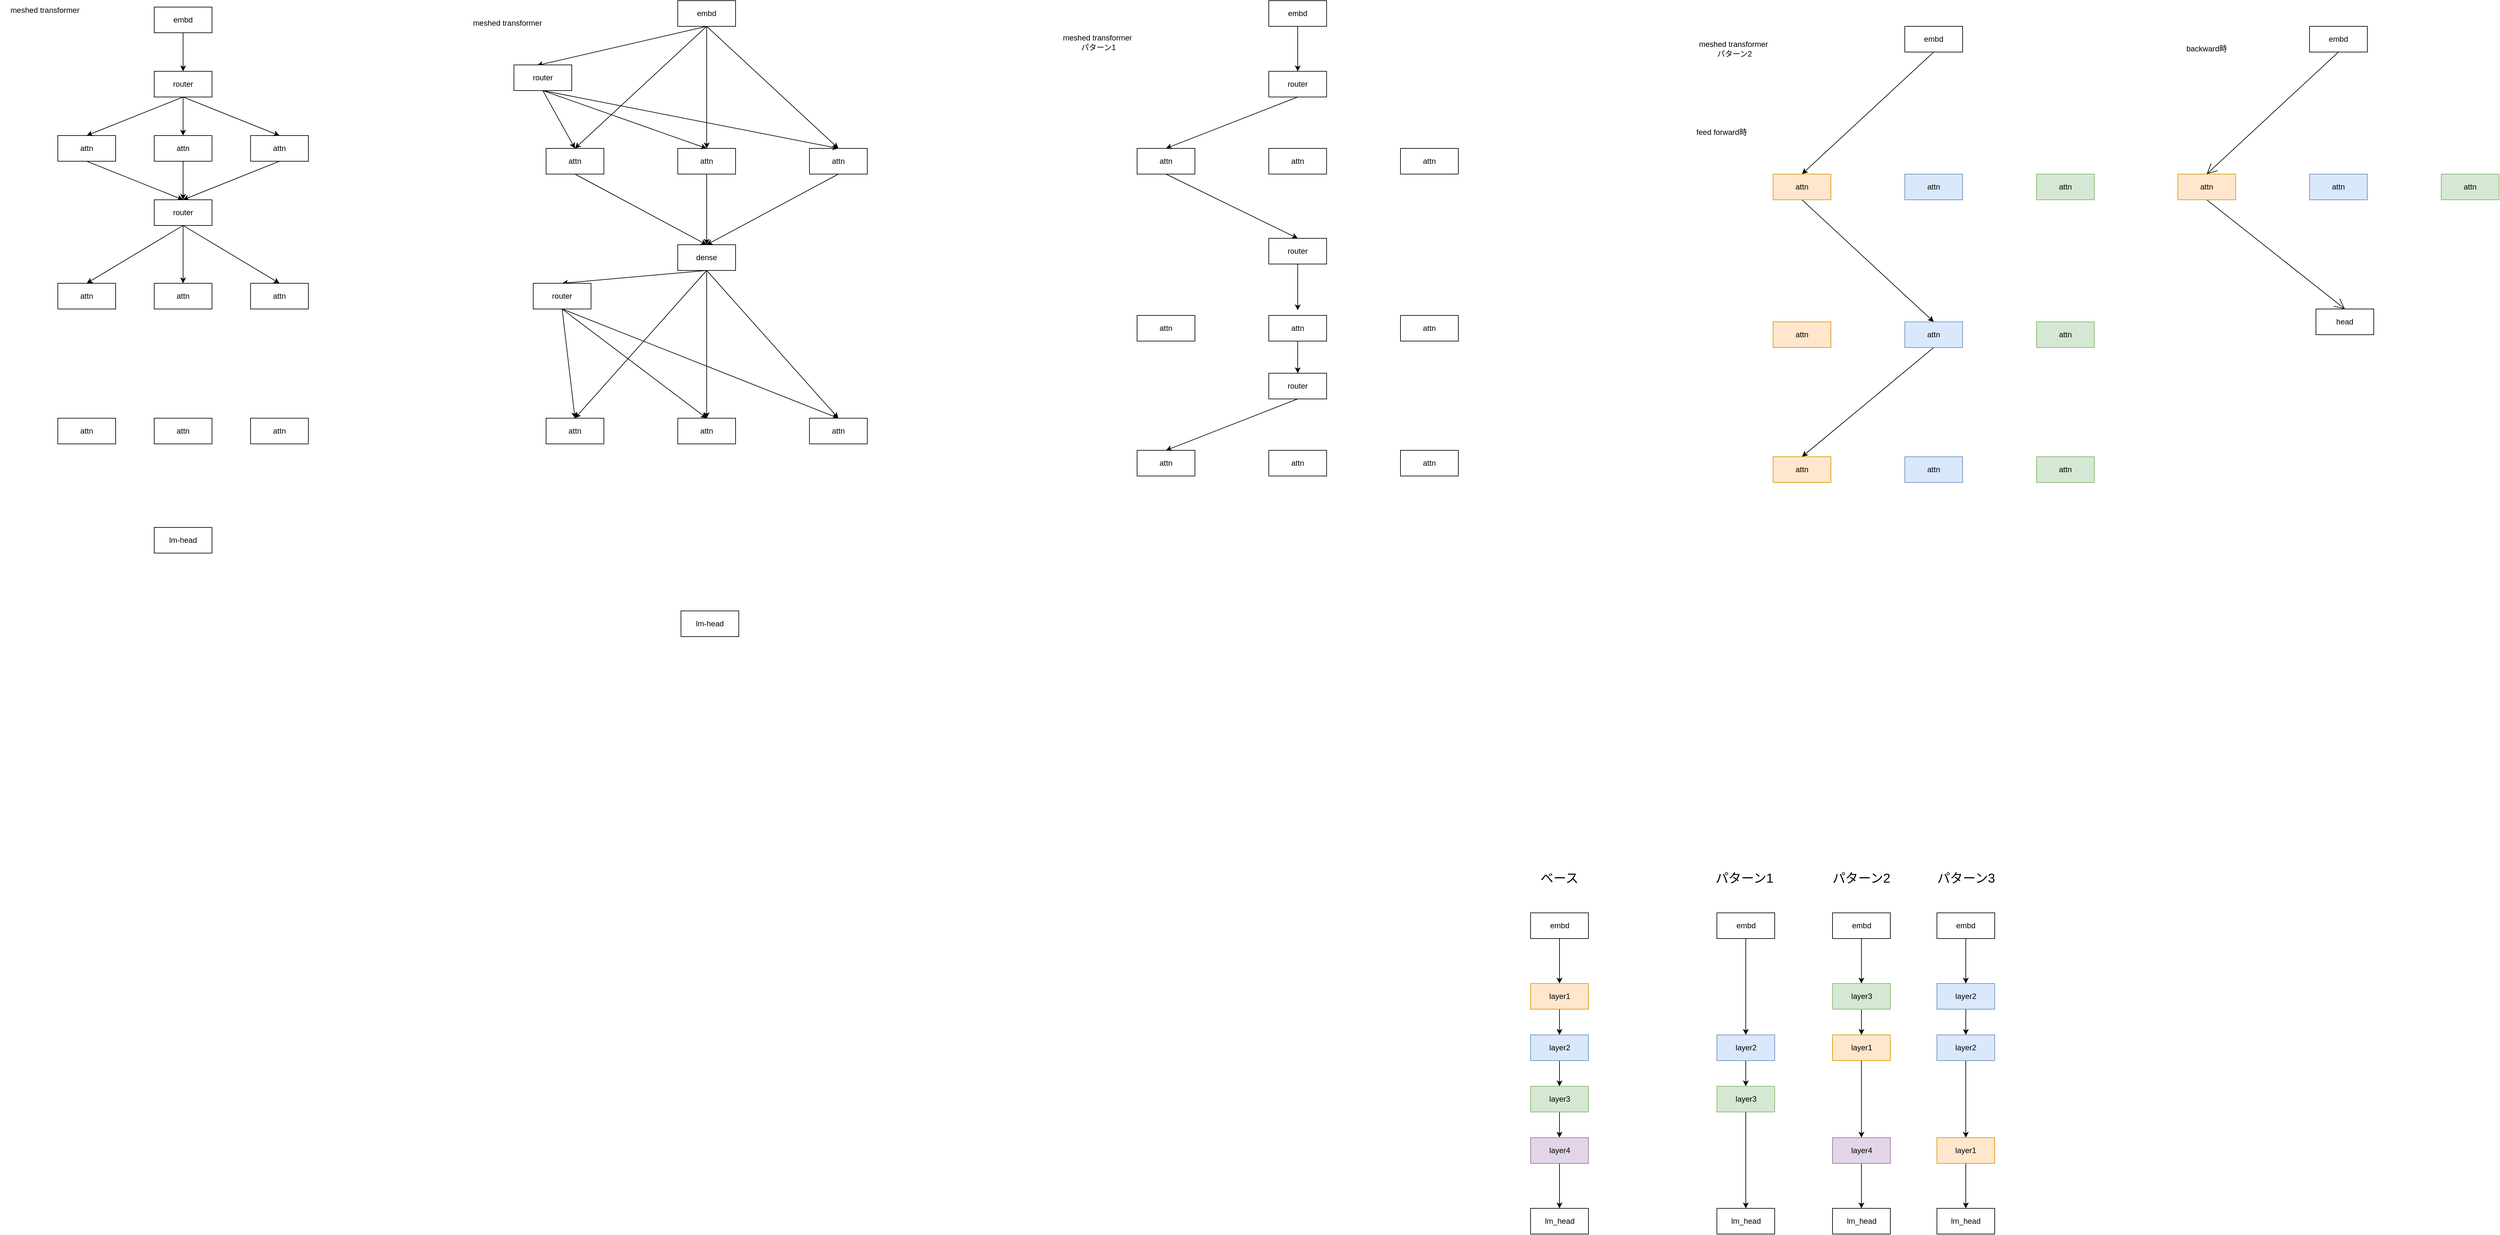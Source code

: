 <mxfile>
    <diagram id="iU8EBb2v8JjrTboUGUlX" name="Page-1">
        <mxGraphModel dx="957" dy="1025" grid="1" gridSize="10" guides="1" tooltips="1" connect="1" arrows="1" fold="1" page="1" pageScale="1" pageWidth="850" pageHeight="1100" math="0" shadow="0">
            <root>
                <mxCell id="0"/>
                <mxCell id="1" parent="0"/>
                <mxCell id="26" style="edgeStyle=none;html=1;exitX=0.5;exitY=1;exitDx=0;exitDy=0;entryX=0.5;entryY=0;entryDx=0;entryDy=0;" parent="1" source="2" target="24" edge="1">
                    <mxGeometry relative="1" as="geometry"/>
                </mxCell>
                <mxCell id="2" value="attn" style="rounded=0;whiteSpace=wrap;html=1;" parent="1" vertex="1">
                    <mxGeometry x="460" y="250" width="90" height="40" as="geometry"/>
                </mxCell>
                <mxCell id="25" style="edgeStyle=none;html=1;exitX=0.5;exitY=1;exitDx=0;exitDy=0;entryX=0.5;entryY=0;entryDx=0;entryDy=0;" parent="1" source="3" target="24" edge="1">
                    <mxGeometry relative="1" as="geometry"/>
                </mxCell>
                <mxCell id="3" value="attn" style="rounded=0;whiteSpace=wrap;html=1;" parent="1" vertex="1">
                    <mxGeometry x="310" y="250" width="90" height="40" as="geometry"/>
                </mxCell>
                <mxCell id="27" style="edgeStyle=none;html=1;exitX=0.5;exitY=1;exitDx=0;exitDy=0;entryX=0.5;entryY=0;entryDx=0;entryDy=0;" parent="1" source="4" target="24" edge="1">
                    <mxGeometry relative="1" as="geometry"/>
                </mxCell>
                <mxCell id="4" value="attn" style="rounded=0;whiteSpace=wrap;html=1;" parent="1" vertex="1">
                    <mxGeometry x="610" y="250" width="90" height="40" as="geometry"/>
                </mxCell>
                <mxCell id="5" value="attn" style="rounded=0;whiteSpace=wrap;html=1;" parent="1" vertex="1">
                    <mxGeometry x="460" y="480" width="90" height="40" as="geometry"/>
                </mxCell>
                <mxCell id="6" value="attn" style="rounded=0;whiteSpace=wrap;html=1;" parent="1" vertex="1">
                    <mxGeometry x="310" y="480" width="90" height="40" as="geometry"/>
                </mxCell>
                <mxCell id="7" value="attn" style="rounded=0;whiteSpace=wrap;html=1;" parent="1" vertex="1">
                    <mxGeometry x="610" y="480" width="90" height="40" as="geometry"/>
                </mxCell>
                <mxCell id="8" value="attn" style="rounded=0;whiteSpace=wrap;html=1;" parent="1" vertex="1">
                    <mxGeometry x="460" y="690" width="90" height="40" as="geometry"/>
                </mxCell>
                <mxCell id="9" value="attn" style="rounded=0;whiteSpace=wrap;html=1;" parent="1" vertex="1">
                    <mxGeometry x="310" y="690" width="90" height="40" as="geometry"/>
                </mxCell>
                <mxCell id="10" value="attn" style="rounded=0;whiteSpace=wrap;html=1;" parent="1" vertex="1">
                    <mxGeometry x="610" y="690" width="90" height="40" as="geometry"/>
                </mxCell>
                <mxCell id="18" style="edgeStyle=none;html=1;exitX=0.5;exitY=1;exitDx=0;exitDy=0;entryX=0.5;entryY=0;entryDx=0;entryDy=0;" parent="1" source="11" target="13" edge="1">
                    <mxGeometry relative="1" as="geometry"/>
                </mxCell>
                <mxCell id="11" value="embd" style="rounded=0;whiteSpace=wrap;html=1;" parent="1" vertex="1">
                    <mxGeometry x="460" y="50" width="90" height="40" as="geometry"/>
                </mxCell>
                <mxCell id="12" value="lm-head" style="rounded=0;whiteSpace=wrap;html=1;" parent="1" vertex="1">
                    <mxGeometry x="460" y="860" width="90" height="40" as="geometry"/>
                </mxCell>
                <mxCell id="20" style="edgeStyle=none;html=1;exitX=0.5;exitY=1;exitDx=0;exitDy=0;entryX=0.5;entryY=0;entryDx=0;entryDy=0;" parent="1" source="13" target="3" edge="1">
                    <mxGeometry relative="1" as="geometry"/>
                </mxCell>
                <mxCell id="22" style="edgeStyle=none;html=1;exitX=0.5;exitY=1;exitDx=0;exitDy=0;entryX=0.5;entryY=0;entryDx=0;entryDy=0;" parent="1" source="13" target="2" edge="1">
                    <mxGeometry relative="1" as="geometry"/>
                </mxCell>
                <mxCell id="23" style="edgeStyle=none;html=1;exitX=0.5;exitY=1;exitDx=0;exitDy=0;entryX=0.5;entryY=0;entryDx=0;entryDy=0;" parent="1" source="13" target="4" edge="1">
                    <mxGeometry relative="1" as="geometry"/>
                </mxCell>
                <mxCell id="13" value="router" style="rounded=0;whiteSpace=wrap;html=1;" parent="1" vertex="1">
                    <mxGeometry x="460" y="150" width="90" height="40" as="geometry"/>
                </mxCell>
                <mxCell id="17" value="meshed transformer" style="text;html=1;strokeColor=none;fillColor=none;align=center;verticalAlign=middle;whiteSpace=wrap;rounded=0;" parent="1" vertex="1">
                    <mxGeometry x="220" y="40" width="140" height="30" as="geometry"/>
                </mxCell>
                <mxCell id="28" style="edgeStyle=none;html=1;exitX=0.5;exitY=1;exitDx=0;exitDy=0;entryX=0.5;entryY=0;entryDx=0;entryDy=0;" parent="1" source="24" target="6" edge="1">
                    <mxGeometry relative="1" as="geometry"/>
                </mxCell>
                <mxCell id="29" style="edgeStyle=none;html=1;exitX=0.5;exitY=1;exitDx=0;exitDy=0;entryX=0.5;entryY=0;entryDx=0;entryDy=0;" parent="1" source="24" target="5" edge="1">
                    <mxGeometry relative="1" as="geometry"/>
                </mxCell>
                <mxCell id="30" style="edgeStyle=none;html=1;exitX=0.5;exitY=1;exitDx=0;exitDy=0;entryX=0.5;entryY=0;entryDx=0;entryDy=0;" parent="1" source="24" target="7" edge="1">
                    <mxGeometry relative="1" as="geometry"/>
                </mxCell>
                <mxCell id="24" value="router" style="rounded=0;whiteSpace=wrap;html=1;" parent="1" vertex="1">
                    <mxGeometry x="460" y="350" width="90" height="40" as="geometry"/>
                </mxCell>
                <mxCell id="78" style="edgeStyle=none;html=1;exitX=0.5;exitY=1;exitDx=0;exitDy=0;entryX=0.5;entryY=0;entryDx=0;entryDy=0;" parent="1" source="32" target="74" edge="1">
                    <mxGeometry relative="1" as="geometry"/>
                </mxCell>
                <mxCell id="32" value="attn" style="rounded=0;whiteSpace=wrap;html=1;" parent="1" vertex="1">
                    <mxGeometry x="1275" y="270" width="90" height="40" as="geometry"/>
                </mxCell>
                <mxCell id="77" style="edgeStyle=none;html=1;exitX=0.5;exitY=1;exitDx=0;exitDy=0;entryX=0.5;entryY=0;entryDx=0;entryDy=0;" parent="1" source="34" target="74" edge="1">
                    <mxGeometry relative="1" as="geometry"/>
                </mxCell>
                <mxCell id="34" value="attn" style="rounded=0;whiteSpace=wrap;html=1;" parent="1" vertex="1">
                    <mxGeometry x="1070" y="270" width="90" height="40" as="geometry"/>
                </mxCell>
                <mxCell id="79" style="edgeStyle=none;html=1;exitX=0.5;exitY=1;exitDx=0;exitDy=0;entryX=0.5;entryY=0;entryDx=0;entryDy=0;" parent="1" source="36" target="74" edge="1">
                    <mxGeometry relative="1" as="geometry"/>
                </mxCell>
                <mxCell id="36" value="attn" style="rounded=0;whiteSpace=wrap;html=1;" parent="1" vertex="1">
                    <mxGeometry x="1480" y="270" width="90" height="40" as="geometry"/>
                </mxCell>
                <mxCell id="59" style="edgeStyle=none;html=1;exitX=0.5;exitY=1;exitDx=0;exitDy=0;entryX=0.5;entryY=0;entryDx=0;entryDy=0;" parent="1" source="44" target="34" edge="1">
                    <mxGeometry relative="1" as="geometry"/>
                </mxCell>
                <mxCell id="60" style="edgeStyle=none;html=1;exitX=0.5;exitY=1;exitDx=0;exitDy=0;" parent="1" source="44" target="32" edge="1">
                    <mxGeometry relative="1" as="geometry"/>
                </mxCell>
                <mxCell id="61" style="edgeStyle=none;html=1;exitX=0.5;exitY=1;exitDx=0;exitDy=0;entryX=0.5;entryY=0;entryDx=0;entryDy=0;" parent="1" source="44" target="36" edge="1">
                    <mxGeometry relative="1" as="geometry"/>
                </mxCell>
                <mxCell id="82" style="edgeStyle=none;html=1;exitX=0.5;exitY=1;exitDx=0;exitDy=0;entryX=0.4;entryY=0.02;entryDx=0;entryDy=0;entryPerimeter=0;" parent="1" source="44" target="81" edge="1">
                    <mxGeometry relative="1" as="geometry"/>
                </mxCell>
                <mxCell id="44" value="embd" style="rounded=0;whiteSpace=wrap;html=1;" parent="1" vertex="1">
                    <mxGeometry x="1275" y="40" width="90" height="40" as="geometry"/>
                </mxCell>
                <mxCell id="45" value="lm-head" style="rounded=0;whiteSpace=wrap;html=1;" parent="1" vertex="1">
                    <mxGeometry x="1280" y="990" width="90" height="40" as="geometry"/>
                </mxCell>
                <mxCell id="50" value="meshed transformer" style="text;html=1;strokeColor=none;fillColor=none;align=center;verticalAlign=middle;whiteSpace=wrap;rounded=0;" parent="1" vertex="1">
                    <mxGeometry x="940" y="60" width="140" height="30" as="geometry"/>
                </mxCell>
                <mxCell id="80" style="edgeStyle=none;html=1;exitX=0.5;exitY=1;exitDx=0;exitDy=0;entryX=0.5;entryY=0;entryDx=0;entryDy=0;" parent="1" source="74" target="75" edge="1">
                    <mxGeometry relative="1" as="geometry"/>
                </mxCell>
                <mxCell id="89" style="edgeStyle=none;html=1;exitX=0.5;exitY=1;exitDx=0;exitDy=0;entryX=0.5;entryY=0;entryDx=0;entryDy=0;" parent="1" source="74" target="87" edge="1">
                    <mxGeometry relative="1" as="geometry"/>
                </mxCell>
                <mxCell id="90" style="edgeStyle=none;html=1;exitX=0.5;exitY=1;exitDx=0;exitDy=0;" parent="1" source="74" target="86" edge="1">
                    <mxGeometry relative="1" as="geometry"/>
                </mxCell>
                <mxCell id="91" style="edgeStyle=none;html=1;exitX=0.5;exitY=1;exitDx=0;exitDy=0;entryX=0.5;entryY=0;entryDx=0;entryDy=0;" parent="1" source="74" target="88" edge="1">
                    <mxGeometry relative="1" as="geometry"/>
                </mxCell>
                <mxCell id="74" value="dense" style="rounded=0;whiteSpace=wrap;html=1;" parent="1" vertex="1">
                    <mxGeometry x="1275" y="420" width="90" height="40" as="geometry"/>
                </mxCell>
                <mxCell id="92" style="edgeStyle=none;html=1;exitX=0.5;exitY=1;exitDx=0;exitDy=0;entryX=0.5;entryY=0;entryDx=0;entryDy=0;" parent="1" source="75" target="87" edge="1">
                    <mxGeometry relative="1" as="geometry"/>
                </mxCell>
                <mxCell id="93" style="edgeStyle=none;html=1;exitX=0.5;exitY=1;exitDx=0;exitDy=0;entryX=0.5;entryY=0;entryDx=0;entryDy=0;" parent="1" source="75" target="86" edge="1">
                    <mxGeometry relative="1" as="geometry"/>
                </mxCell>
                <mxCell id="94" style="edgeStyle=none;html=1;exitX=0.5;exitY=1;exitDx=0;exitDy=0;entryX=0.5;entryY=0;entryDx=0;entryDy=0;" parent="1" source="75" target="88" edge="1">
                    <mxGeometry relative="1" as="geometry"/>
                </mxCell>
                <mxCell id="75" value="router" style="rounded=0;whiteSpace=wrap;html=1;" parent="1" vertex="1">
                    <mxGeometry x="1050" y="480" width="90" height="40" as="geometry"/>
                </mxCell>
                <mxCell id="83" style="edgeStyle=none;html=1;exitX=0.5;exitY=1;exitDx=0;exitDy=0;entryX=0.5;entryY=0;entryDx=0;entryDy=0;" parent="1" source="81" target="34" edge="1">
                    <mxGeometry relative="1" as="geometry"/>
                </mxCell>
                <mxCell id="84" style="edgeStyle=none;html=1;exitX=0.5;exitY=1;exitDx=0;exitDy=0;entryX=0.5;entryY=0;entryDx=0;entryDy=0;" parent="1" source="81" target="32" edge="1">
                    <mxGeometry relative="1" as="geometry">
                        <mxPoint x="1320" y="270" as="targetPoint"/>
                    </mxGeometry>
                </mxCell>
                <mxCell id="85" style="edgeStyle=none;html=1;exitX=0.5;exitY=1;exitDx=0;exitDy=0;entryX=0.5;entryY=0;entryDx=0;entryDy=0;" parent="1" source="81" target="36" edge="1">
                    <mxGeometry relative="1" as="geometry"/>
                </mxCell>
                <mxCell id="81" value="router" style="rounded=0;whiteSpace=wrap;html=1;" parent="1" vertex="1">
                    <mxGeometry x="1020" y="140" width="90" height="40" as="geometry"/>
                </mxCell>
                <mxCell id="86" value="attn" style="rounded=0;whiteSpace=wrap;html=1;" parent="1" vertex="1">
                    <mxGeometry x="1275" y="690" width="90" height="40" as="geometry"/>
                </mxCell>
                <mxCell id="87" value="attn" style="rounded=0;whiteSpace=wrap;html=1;" parent="1" vertex="1">
                    <mxGeometry x="1070" y="690" width="90" height="40" as="geometry"/>
                </mxCell>
                <mxCell id="88" value="attn" style="rounded=0;whiteSpace=wrap;html=1;" parent="1" vertex="1">
                    <mxGeometry x="1480" y="690" width="90" height="40" as="geometry"/>
                </mxCell>
                <mxCell id="124" value="attn" style="rounded=0;whiteSpace=wrap;html=1;" parent="1" vertex="1">
                    <mxGeometry x="2195" y="270" width="90" height="40" as="geometry"/>
                </mxCell>
                <mxCell id="210" style="edgeStyle=none;curved=1;rounded=0;orthogonalLoop=1;jettySize=auto;html=1;exitX=0.5;exitY=1;exitDx=0;exitDy=0;endArrow=classic;endFill=1;sourcePerimeterSpacing=8;targetPerimeterSpacing=8;entryX=0.5;entryY=0;entryDx=0;entryDy=0;" parent="1" source="126" target="204" edge="1">
                    <mxGeometry relative="1" as="geometry"/>
                </mxCell>
                <mxCell id="126" value="attn" style="rounded=0;whiteSpace=wrap;html=1;" parent="1" vertex="1">
                    <mxGeometry x="1990" y="270" width="90" height="40" as="geometry"/>
                </mxCell>
                <mxCell id="128" value="attn" style="rounded=0;whiteSpace=wrap;html=1;" parent="1" vertex="1">
                    <mxGeometry x="2400" y="270" width="90" height="40" as="geometry"/>
                </mxCell>
                <mxCell id="218" style="edgeStyle=none;curved=1;rounded=0;orthogonalLoop=1;jettySize=auto;html=1;exitX=0.5;exitY=1;exitDx=0;exitDy=0;entryX=0.5;entryY=0;entryDx=0;entryDy=0;endArrow=classic;endFill=1;sourcePerimeterSpacing=8;targetPerimeterSpacing=8;" parent="1" source="133" target="202" edge="1">
                    <mxGeometry relative="1" as="geometry"/>
                </mxCell>
                <mxCell id="133" value="embd" style="rounded=0;whiteSpace=wrap;html=1;" parent="1" vertex="1">
                    <mxGeometry x="2195" y="40" width="90" height="40" as="geometry"/>
                </mxCell>
                <mxCell id="134" value="meshed transformer&amp;nbsp;&lt;br&gt;パターン1" style="text;html=1;strokeColor=none;fillColor=none;align=center;verticalAlign=middle;whiteSpace=wrap;rounded=0;" parent="1" vertex="1">
                    <mxGeometry x="1860" y="90" width="140" height="30" as="geometry"/>
                </mxCell>
                <mxCell id="221" style="edgeStyle=none;curved=1;rounded=0;orthogonalLoop=1;jettySize=auto;html=1;exitX=0.5;exitY=1;exitDx=0;exitDy=0;entryX=0.5;entryY=0;entryDx=0;entryDy=0;endArrow=classic;endFill=1;sourcePerimeterSpacing=8;targetPerimeterSpacing=8;" parent="1" source="154" target="220" edge="1">
                    <mxGeometry relative="1" as="geometry"/>
                </mxCell>
                <mxCell id="154" value="attn" style="rounded=0;whiteSpace=wrap;html=1;" parent="1" vertex="1">
                    <mxGeometry x="2195" y="530" width="90" height="40" as="geometry"/>
                </mxCell>
                <mxCell id="155" value="attn" style="rounded=0;whiteSpace=wrap;html=1;" parent="1" vertex="1">
                    <mxGeometry x="1990" y="530" width="90" height="40" as="geometry"/>
                </mxCell>
                <mxCell id="156" value="attn" style="rounded=0;whiteSpace=wrap;html=1;" parent="1" vertex="1">
                    <mxGeometry x="2400" y="530" width="90" height="40" as="geometry"/>
                </mxCell>
                <mxCell id="162" value="attn" style="rounded=0;whiteSpace=wrap;html=1;" parent="1" vertex="1">
                    <mxGeometry x="2195" y="740" width="90" height="40" as="geometry"/>
                </mxCell>
                <mxCell id="163" value="attn" style="rounded=0;whiteSpace=wrap;html=1;" parent="1" vertex="1">
                    <mxGeometry x="1990" y="740" width="90" height="40" as="geometry"/>
                </mxCell>
                <mxCell id="164" value="attn" style="rounded=0;whiteSpace=wrap;html=1;" parent="1" vertex="1">
                    <mxGeometry x="2400" y="740" width="90" height="40" as="geometry"/>
                </mxCell>
                <mxCell id="168" value="attn" style="rounded=0;whiteSpace=wrap;html=1;fillColor=#dae8fc;strokeColor=#6c8ebf;" parent="1" vertex="1">
                    <mxGeometry x="3185" y="310" width="90" height="40" as="geometry"/>
                </mxCell>
                <mxCell id="169" style="edgeStyle=none;html=1;exitX=0.5;exitY=1;exitDx=0;exitDy=0;entryX=0.5;entryY=0;entryDx=0;entryDy=0;" parent="1" source="170" target="176" edge="1">
                    <mxGeometry relative="1" as="geometry"/>
                </mxCell>
                <mxCell id="170" value="attn" style="rounded=0;whiteSpace=wrap;html=1;fillColor=#ffe6cc;strokeColor=#d79b00;" parent="1" vertex="1">
                    <mxGeometry x="2980" y="310" width="90" height="40" as="geometry"/>
                </mxCell>
                <mxCell id="171" value="attn" style="rounded=0;whiteSpace=wrap;html=1;fillColor=#d5e8d4;strokeColor=#82b366;" parent="1" vertex="1">
                    <mxGeometry x="3390" y="310" width="90" height="40" as="geometry"/>
                </mxCell>
                <mxCell id="172" style="edgeStyle=none;html=1;exitX=0.5;exitY=1;exitDx=0;exitDy=0;entryX=0.5;entryY=0;entryDx=0;entryDy=0;" parent="1" source="173" target="170" edge="1">
                    <mxGeometry relative="1" as="geometry"/>
                </mxCell>
                <mxCell id="173" value="embd" style="rounded=0;whiteSpace=wrap;html=1;" parent="1" vertex="1">
                    <mxGeometry x="3185" y="80" width="90" height="40" as="geometry"/>
                </mxCell>
                <mxCell id="174" value="meshed transformer&amp;nbsp;&lt;br&gt;パターン2" style="text;html=1;strokeColor=none;fillColor=none;align=center;verticalAlign=middle;whiteSpace=wrap;rounded=0;" parent="1" vertex="1">
                    <mxGeometry x="2850" y="100" width="140" height="30" as="geometry"/>
                </mxCell>
                <mxCell id="175" style="edgeStyle=none;html=1;exitX=0.5;exitY=1;exitDx=0;exitDy=0;entryX=0.5;entryY=0;entryDx=0;entryDy=0;" parent="1" source="176" target="180" edge="1">
                    <mxGeometry relative="1" as="geometry"/>
                </mxCell>
                <mxCell id="176" value="attn" style="rounded=0;whiteSpace=wrap;html=1;fillColor=#dae8fc;strokeColor=#6c8ebf;" parent="1" vertex="1">
                    <mxGeometry x="3185" y="540" width="90" height="40" as="geometry"/>
                </mxCell>
                <mxCell id="177" value="attn" style="rounded=0;whiteSpace=wrap;html=1;fillColor=#ffe6cc;strokeColor=#d79b00;" parent="1" vertex="1">
                    <mxGeometry x="2980" y="540" width="90" height="40" as="geometry"/>
                </mxCell>
                <mxCell id="178" value="attn" style="rounded=0;whiteSpace=wrap;html=1;fillColor=#d5e8d4;strokeColor=#82b366;" parent="1" vertex="1">
                    <mxGeometry x="3390" y="540" width="90" height="40" as="geometry"/>
                </mxCell>
                <mxCell id="179" value="attn" style="rounded=0;whiteSpace=wrap;html=1;fillColor=#dae8fc;strokeColor=#6c8ebf;" parent="1" vertex="1">
                    <mxGeometry x="3185" y="750" width="90" height="40" as="geometry"/>
                </mxCell>
                <mxCell id="180" value="attn" style="rounded=0;whiteSpace=wrap;html=1;fillColor=#ffe6cc;strokeColor=#d79b00;" parent="1" vertex="1">
                    <mxGeometry x="2980" y="750" width="90" height="40" as="geometry"/>
                </mxCell>
                <mxCell id="181" value="attn" style="rounded=0;whiteSpace=wrap;html=1;fillColor=#d5e8d4;strokeColor=#82b366;" parent="1" vertex="1">
                    <mxGeometry x="3390" y="750" width="90" height="40" as="geometry"/>
                </mxCell>
                <mxCell id="182" value="feed forward時" style="text;html=1;strokeColor=none;fillColor=none;align=center;verticalAlign=middle;whiteSpace=wrap;rounded=0;" parent="1" vertex="1">
                    <mxGeometry x="2830" y="230" width="140" height="30" as="geometry"/>
                </mxCell>
                <mxCell id="183" value="attn" style="rounded=0;whiteSpace=wrap;html=1;fillColor=#dae8fc;strokeColor=#6c8ebf;" parent="1" vertex="1">
                    <mxGeometry x="3815" y="310" width="90" height="40" as="geometry"/>
                </mxCell>
                <mxCell id="200" style="edgeStyle=none;curved=1;rounded=0;orthogonalLoop=1;jettySize=auto;html=1;exitX=0.5;exitY=1;exitDx=0;exitDy=0;endArrow=open;startSize=14;endSize=14;sourcePerimeterSpacing=8;targetPerimeterSpacing=8;" parent="1" source="185" edge="1">
                    <mxGeometry relative="1" as="geometry">
                        <mxPoint x="3870" y="520" as="targetPoint"/>
                    </mxGeometry>
                </mxCell>
                <mxCell id="185" value="attn" style="rounded=0;whiteSpace=wrap;html=1;fillColor=#ffe6cc;strokeColor=#d79b00;" parent="1" vertex="1">
                    <mxGeometry x="3610" y="310" width="90" height="40" as="geometry"/>
                </mxCell>
                <mxCell id="186" value="attn" style="rounded=0;whiteSpace=wrap;html=1;fillColor=#d5e8d4;strokeColor=#82b366;" parent="1" vertex="1">
                    <mxGeometry x="4020" y="310" width="90" height="40" as="geometry"/>
                </mxCell>
                <mxCell id="198" style="edgeStyle=none;curved=1;rounded=0;orthogonalLoop=1;jettySize=auto;html=1;exitX=0.5;exitY=1;exitDx=0;exitDy=0;entryX=0.5;entryY=0;entryDx=0;entryDy=0;endArrow=open;startSize=14;endSize=14;sourcePerimeterSpacing=8;targetPerimeterSpacing=8;" parent="1" source="188" target="185" edge="1">
                    <mxGeometry relative="1" as="geometry"/>
                </mxCell>
                <mxCell id="188" value="embd" style="rounded=0;whiteSpace=wrap;html=1;" parent="1" vertex="1">
                    <mxGeometry x="3815" y="80" width="90" height="40" as="geometry"/>
                </mxCell>
                <mxCell id="197" value="backward時" style="text;html=1;strokeColor=none;fillColor=none;align=center;verticalAlign=middle;whiteSpace=wrap;rounded=0;" parent="1" vertex="1">
                    <mxGeometry x="3585" y="100" width="140" height="30" as="geometry"/>
                </mxCell>
                <mxCell id="201" value="head" style="rounded=0;whiteSpace=wrap;html=1;" parent="1" vertex="1">
                    <mxGeometry x="3825" y="520" width="90" height="40" as="geometry"/>
                </mxCell>
                <mxCell id="202" value="router" style="rounded=0;whiteSpace=wrap;html=1;" parent="1" vertex="1">
                    <mxGeometry x="2195" y="150" width="90" height="40" as="geometry"/>
                </mxCell>
                <mxCell id="219" style="edgeStyle=none;curved=1;rounded=0;orthogonalLoop=1;jettySize=auto;html=1;exitX=0.5;exitY=1;exitDx=0;exitDy=0;endArrow=classic;endFill=1;sourcePerimeterSpacing=8;targetPerimeterSpacing=8;" parent="1" source="204" target="154" edge="1">
                    <mxGeometry relative="1" as="geometry"/>
                </mxCell>
                <mxCell id="204" value="router" style="rounded=0;whiteSpace=wrap;html=1;" parent="1" vertex="1">
                    <mxGeometry x="2195" y="410" width="90" height="40" as="geometry"/>
                </mxCell>
                <mxCell id="215" style="edgeStyle=none;curved=1;rounded=0;orthogonalLoop=1;jettySize=auto;html=1;exitX=0.5;exitY=1;exitDx=0;exitDy=0;entryX=0.5;entryY=0;entryDx=0;entryDy=0;endArrow=classic;endFill=1;sourcePerimeterSpacing=8;targetPerimeterSpacing=8;" parent="1" source="202" target="126" edge="1">
                    <mxGeometry relative="1" as="geometry">
                        <mxPoint x="2240" y="220" as="sourcePoint"/>
                    </mxGeometry>
                </mxCell>
                <mxCell id="222" style="edgeStyle=none;curved=1;rounded=0;orthogonalLoop=1;jettySize=auto;html=1;exitX=0.5;exitY=1;exitDx=0;exitDy=0;entryX=0.5;entryY=0;entryDx=0;entryDy=0;endArrow=classic;endFill=1;sourcePerimeterSpacing=8;targetPerimeterSpacing=8;" parent="1" source="220" target="163" edge="1">
                    <mxGeometry relative="1" as="geometry"/>
                </mxCell>
                <mxCell id="220" value="router" style="rounded=0;whiteSpace=wrap;html=1;" parent="1" vertex="1">
                    <mxGeometry x="2195" y="620" width="90" height="40" as="geometry"/>
                </mxCell>
                <mxCell id="243" style="edgeStyle=none;html=1;exitX=0.5;exitY=1;exitDx=0;exitDy=0;entryX=0.5;entryY=0;entryDx=0;entryDy=0;" parent="1" source="237" target="238" edge="1">
                    <mxGeometry relative="1" as="geometry"/>
                </mxCell>
                <mxCell id="237" value="embd" style="rounded=0;whiteSpace=wrap;html=1;" parent="1" vertex="1">
                    <mxGeometry x="2602.5" y="1460" width="90" height="40" as="geometry"/>
                </mxCell>
                <mxCell id="244" style="edgeStyle=none;html=1;exitX=0.5;exitY=1;exitDx=0;exitDy=0;entryX=0.5;entryY=0;entryDx=0;entryDy=0;" parent="1" source="238" target="240" edge="1">
                    <mxGeometry relative="1" as="geometry"/>
                </mxCell>
                <mxCell id="238" value="layer1" style="rounded=0;whiteSpace=wrap;html=1;fillColor=#ffe6cc;strokeColor=#d79b00;" parent="1" vertex="1">
                    <mxGeometry x="2602.5" y="1570" width="90" height="40" as="geometry"/>
                </mxCell>
                <mxCell id="245" style="edgeStyle=none;html=1;exitX=0.5;exitY=1;exitDx=0;exitDy=0;" parent="1" source="240" target="241" edge="1">
                    <mxGeometry relative="1" as="geometry"/>
                </mxCell>
                <mxCell id="240" value="layer2" style="rounded=0;whiteSpace=wrap;html=1;fillColor=#dae8fc;strokeColor=#6c8ebf;" parent="1" vertex="1">
                    <mxGeometry x="2602.5" y="1650" width="90" height="40" as="geometry"/>
                </mxCell>
                <mxCell id="270" style="edgeStyle=none;html=1;exitX=0.5;exitY=1;exitDx=0;exitDy=0;" parent="1" source="241" target="269" edge="1">
                    <mxGeometry relative="1" as="geometry"/>
                </mxCell>
                <mxCell id="241" value="layer3" style="rounded=0;whiteSpace=wrap;html=1;fillColor=#d5e8d4;strokeColor=#82b366;" parent="1" vertex="1">
                    <mxGeometry x="2602.5" y="1730" width="90" height="40" as="geometry"/>
                </mxCell>
                <mxCell id="242" value="lm_head" style="rounded=0;whiteSpace=wrap;html=1;" parent="1" vertex="1">
                    <mxGeometry x="2602.5" y="1920" width="90" height="40" as="geometry"/>
                </mxCell>
                <mxCell id="247" style="edgeStyle=none;html=1;exitX=0.5;exitY=1;exitDx=0;exitDy=0;entryX=0.5;entryY=0;entryDx=0;entryDy=0;" parent="1" source="248" target="252" edge="1">
                    <mxGeometry relative="1" as="geometry">
                        <mxPoint x="2937.5" y="1570" as="targetPoint"/>
                    </mxGeometry>
                </mxCell>
                <mxCell id="248" value="embd" style="rounded=0;whiteSpace=wrap;html=1;" parent="1" vertex="1">
                    <mxGeometry x="2892.5" y="1460" width="90" height="40" as="geometry"/>
                </mxCell>
                <mxCell id="251" style="edgeStyle=none;html=1;exitX=0.5;exitY=1;exitDx=0;exitDy=0;" parent="1" source="252" target="254" edge="1">
                    <mxGeometry relative="1" as="geometry"/>
                </mxCell>
                <mxCell id="252" value="layer2" style="rounded=0;whiteSpace=wrap;html=1;fillColor=#dae8fc;strokeColor=#6c8ebf;" parent="1" vertex="1">
                    <mxGeometry x="2892.5" y="1650" width="90" height="40" as="geometry"/>
                </mxCell>
                <mxCell id="253" style="edgeStyle=none;html=1;exitX=0.5;exitY=1;exitDx=0;exitDy=0;" parent="1" source="254" target="255" edge="1">
                    <mxGeometry relative="1" as="geometry"/>
                </mxCell>
                <mxCell id="254" value="layer3" style="rounded=0;whiteSpace=wrap;html=1;fillColor=#d5e8d4;strokeColor=#82b366;" parent="1" vertex="1">
                    <mxGeometry x="2892.5" y="1730" width="90" height="40" as="geometry"/>
                </mxCell>
                <mxCell id="255" value="lm_head" style="rounded=0;whiteSpace=wrap;html=1;" parent="1" vertex="1">
                    <mxGeometry x="2892.5" y="1920" width="90" height="40" as="geometry"/>
                </mxCell>
                <mxCell id="264" style="edgeStyle=none;html=1;exitX=0.5;exitY=1;exitDx=0;exitDy=0;entryX=0.5;entryY=0;entryDx=0;entryDy=0;" parent="1" source="257" target="261" edge="1">
                    <mxGeometry relative="1" as="geometry"/>
                </mxCell>
                <mxCell id="257" value="embd" style="rounded=0;whiteSpace=wrap;html=1;" parent="1" vertex="1">
                    <mxGeometry x="3072.5" y="1460" width="90" height="40" as="geometry"/>
                </mxCell>
                <mxCell id="266" style="edgeStyle=none;html=1;exitX=0.5;exitY=1;exitDx=0;exitDy=0;" parent="1" source="261" target="265" edge="1">
                    <mxGeometry relative="1" as="geometry"/>
                </mxCell>
                <mxCell id="261" value="layer3" style="rounded=0;whiteSpace=wrap;html=1;fillColor=#d5e8d4;strokeColor=#82b366;" parent="1" vertex="1">
                    <mxGeometry x="3072.5" y="1570" width="90" height="40" as="geometry"/>
                </mxCell>
                <mxCell id="262" value="lm_head" style="rounded=0;whiteSpace=wrap;html=1;" parent="1" vertex="1">
                    <mxGeometry x="3072.5" y="1920" width="90" height="40" as="geometry"/>
                </mxCell>
                <mxCell id="277" style="edgeStyle=none;html=1;exitX=0.5;exitY=1;exitDx=0;exitDy=0;entryX=0.5;entryY=0;entryDx=0;entryDy=0;" parent="1" source="265" target="276" edge="1">
                    <mxGeometry relative="1" as="geometry"/>
                </mxCell>
                <mxCell id="265" value="layer1" style="rounded=0;whiteSpace=wrap;html=1;fillColor=#ffe6cc;strokeColor=#d79b00;" parent="1" vertex="1">
                    <mxGeometry x="3072.5" y="1650" width="90" height="40" as="geometry"/>
                </mxCell>
                <mxCell id="271" style="edgeStyle=none;html=1;exitX=0.5;exitY=1;exitDx=0;exitDy=0;" parent="1" source="269" target="242" edge="1">
                    <mxGeometry relative="1" as="geometry"/>
                </mxCell>
                <mxCell id="269" value="layer4" style="rounded=0;whiteSpace=wrap;html=1;fillColor=#e1d5e7;strokeColor=#9673a6;" parent="1" vertex="1">
                    <mxGeometry x="2602.5" y="1810" width="90" height="40" as="geometry"/>
                </mxCell>
                <mxCell id="272" value="&lt;font style=&quot;font-size: 20px;&quot;&gt;ベース&lt;/font&gt;" style="text;html=1;align=center;verticalAlign=middle;whiteSpace=wrap;rounded=0;" parent="1" vertex="1">
                    <mxGeometry x="2600" y="1390" width="95" height="30" as="geometry"/>
                </mxCell>
                <mxCell id="273" value="&lt;font style=&quot;font-size: 20px;&quot;&gt;パターン1&lt;/font&gt;" style="text;html=1;align=center;verticalAlign=middle;whiteSpace=wrap;rounded=0;" parent="1" vertex="1">
                    <mxGeometry x="2887.5" y="1390" width="95" height="30" as="geometry"/>
                </mxCell>
                <mxCell id="274" value="&lt;font style=&quot;font-size: 20px;&quot;&gt;パターン2&lt;/font&gt;" style="text;html=1;align=center;verticalAlign=middle;whiteSpace=wrap;rounded=0;" parent="1" vertex="1">
                    <mxGeometry x="3070" y="1390" width="95" height="30" as="geometry"/>
                </mxCell>
                <mxCell id="278" style="edgeStyle=none;html=1;exitX=0.5;exitY=1;exitDx=0;exitDy=0;" parent="1" source="276" target="262" edge="1">
                    <mxGeometry relative="1" as="geometry"/>
                </mxCell>
                <mxCell id="276" value="layer4" style="rounded=0;whiteSpace=wrap;html=1;fillColor=#e1d5e7;strokeColor=#9673a6;" parent="1" vertex="1">
                    <mxGeometry x="3072.5" y="1810" width="90" height="40" as="geometry"/>
                </mxCell>
                <mxCell id="279" style="edgeStyle=none;html=1;exitX=0.5;exitY=1;exitDx=0;exitDy=0;entryX=0.5;entryY=0;entryDx=0;entryDy=0;" edge="1" parent="1" source="280">
                    <mxGeometry relative="1" as="geometry">
                        <mxPoint x="3280.0" y="1570" as="targetPoint"/>
                    </mxGeometry>
                </mxCell>
                <mxCell id="280" value="embd" style="rounded=0;whiteSpace=wrap;html=1;" vertex="1" parent="1">
                    <mxGeometry x="3235" y="1460" width="90" height="40" as="geometry"/>
                </mxCell>
                <mxCell id="281" style="edgeStyle=none;html=1;exitX=0.5;exitY=1;exitDx=0;exitDy=0;" edge="1" parent="1">
                    <mxGeometry relative="1" as="geometry">
                        <mxPoint x="3280.0" y="1610" as="sourcePoint"/>
                        <mxPoint x="3280" y="1650" as="targetPoint"/>
                    </mxGeometry>
                </mxCell>
                <mxCell id="283" value="lm_head" style="rounded=0;whiteSpace=wrap;html=1;" vertex="1" parent="1">
                    <mxGeometry x="3235" y="1920" width="90" height="40" as="geometry"/>
                </mxCell>
                <mxCell id="286" value="&lt;font style=&quot;font-size: 20px;&quot;&gt;パターン3&lt;/font&gt;" style="text;html=1;align=center;verticalAlign=middle;whiteSpace=wrap;rounded=0;" vertex="1" parent="1">
                    <mxGeometry x="3232.5" y="1390" width="95" height="30" as="geometry"/>
                </mxCell>
                <mxCell id="287" style="edgeStyle=none;html=1;exitX=0.5;exitY=1;exitDx=0;exitDy=0;" edge="1" parent="1" target="283">
                    <mxGeometry relative="1" as="geometry">
                        <mxPoint x="3280" y="1850" as="sourcePoint"/>
                    </mxGeometry>
                </mxCell>
                <mxCell id="289" value="layer2" style="rounded=0;whiteSpace=wrap;html=1;fillColor=#dae8fc;strokeColor=#6c8ebf;" vertex="1" parent="1">
                    <mxGeometry x="3235" y="1570" width="90" height="40" as="geometry"/>
                </mxCell>
                <mxCell id="292" style="edgeStyle=none;html=1;exitX=0.5;exitY=1;exitDx=0;exitDy=0;entryX=0.5;entryY=0;entryDx=0;entryDy=0;" edge="1" parent="1" source="290" target="291">
                    <mxGeometry relative="1" as="geometry"/>
                </mxCell>
                <mxCell id="290" value="layer2" style="rounded=0;whiteSpace=wrap;html=1;fillColor=#dae8fc;strokeColor=#6c8ebf;" vertex="1" parent="1">
                    <mxGeometry x="3235" y="1650" width="90" height="40" as="geometry"/>
                </mxCell>
                <mxCell id="291" value="layer1" style="rounded=0;whiteSpace=wrap;html=1;fillColor=#ffe6cc;strokeColor=#d79b00;" vertex="1" parent="1">
                    <mxGeometry x="3235" y="1810" width="90" height="40" as="geometry"/>
                </mxCell>
            </root>
        </mxGraphModel>
    </diagram>
</mxfile>